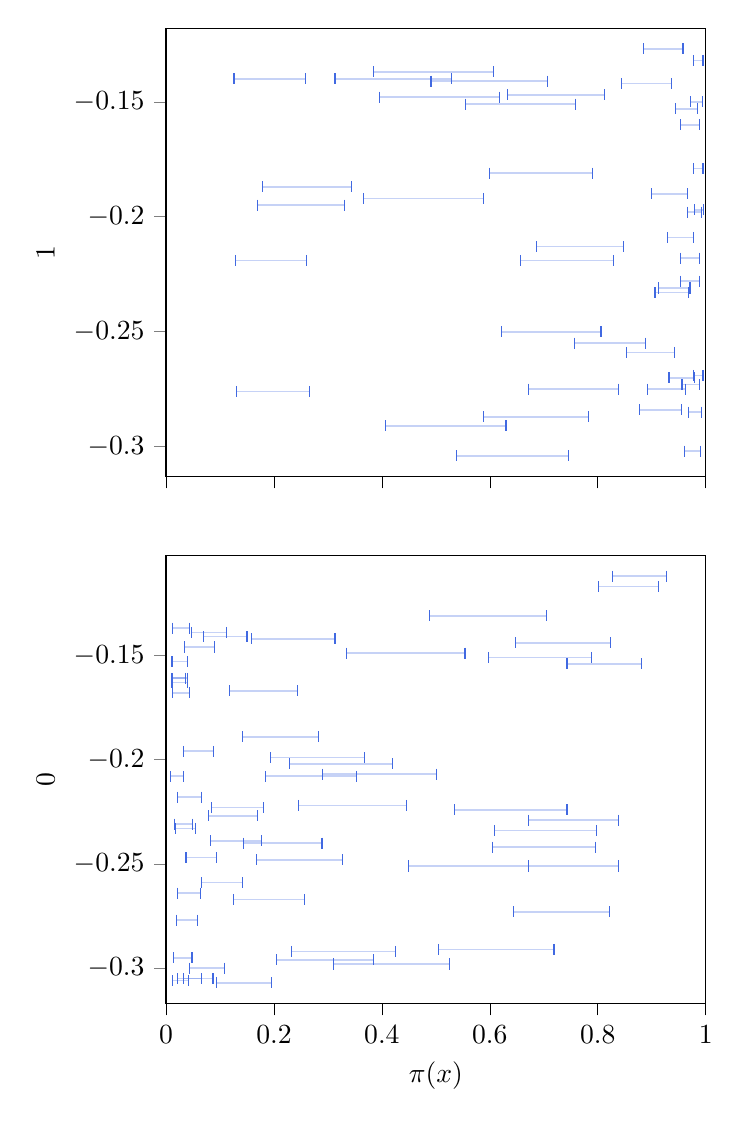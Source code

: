 % This file was created with tikzplotlib v0.10.1.
\begin{tikzpicture}

\definecolor{darkgray176}{RGB}{176,176,176}
\definecolor{royalblue}{RGB}{65,105,225}

\begin{groupplot}[group style={group size=1 by 2}]
\nextgroupplot[
scaled x ticks=manual:{}{\pgfmathparse{#1}},
tick align=outside,
tick pos=left,
x grid style={darkgray176},
xmin=0, xmax=1,
xtick style={color=black},
xticklabels={},
ylabel={1},
ymin=-0.313, ymax=-0.118
]
\addplot [draw=royalblue, fill=royalblue, mark=|, only marks]
table{%
x  y
0.929 -0.209
0.978 -0.209
};
\addplot [draw=royalblue, fill=royalblue, mark=|, only marks]
table{%
x  y
0.972 -0.15
0.994 -0.15
};
\addplot [draw=royalblue, fill=royalblue, mark=|, only marks]
table{%
x  y
0.98 -0.197
0.996 -0.197
};
\addplot [draw=royalblue, fill=royalblue, mark=|, only marks]
table{%
x  y
0.366 -0.192
0.589 -0.192
};
\addplot [draw=royalblue, fill=royalblue, mark=|, only marks]
table{%
x  y
0.932 -0.27
0.979 -0.27
};
\addplot [draw=royalblue, fill=royalblue, mark=|, only marks]
table{%
x  y
0.961 -0.302
0.99 -0.302
};
\addplot [draw=royalblue, fill=royalblue, mark=|, only marks]
table{%
x  y
0.538 -0.304
0.745 -0.304
};
\addplot [draw=royalblue, fill=royalblue, mark=|, only marks]
table{%
x  y
0.656 -0.219
0.829 -0.219
};
\addplot [draw=royalblue, fill=royalblue, mark=|, only marks]
table{%
x  y
0.131 -0.276
0.266 -0.276
};
\addplot [draw=royalblue, fill=royalblue, mark=|, only marks]
table{%
x  y
0.9 -0.19
0.966 -0.19
};
\addplot [draw=royalblue, fill=royalblue, mark=|, only marks]
table{%
x  y
0.313 -0.14
0.529 -0.14
};
\addplot [draw=royalblue, fill=royalblue, mark=|, only marks]
table{%
x  y
0.178 -0.187
0.344 -0.187
};
\addplot [draw=royalblue, fill=royalblue, mark=|, only marks]
table{%
x  y
0.954 -0.16
0.988 -0.16
};
\addplot [draw=royalblue, fill=royalblue, mark=|, only marks]
table{%
x  y
0.892 -0.275
0.962 -0.275
};
\addplot [draw=royalblue, fill=royalblue, mark=|, only marks]
table{%
x  y
0.954 -0.218
0.988 -0.218
};
\addplot [draw=royalblue, fill=royalblue, mark=|, only marks]
table{%
x  y
0.687 -0.213
0.848 -0.213
};
\addplot [draw=royalblue, fill=royalblue, mark=|, only marks]
table{%
x  y
0.491 -0.141
0.707 -0.141
};
\addplot [draw=royalblue, fill=royalblue, mark=|, only marks]
table{%
x  y
0.672 -0.275
0.839 -0.275
};
\addplot [draw=royalblue, fill=royalblue, mark=|, only marks]
table{%
x  y
0.126 -0.14
0.258 -0.14
};
\addplot [draw=royalblue, fill=royalblue, mark=|, only marks]
table{%
x  y
0.128 -0.219
0.261 -0.219
};
\addplot [draw=royalblue, fill=royalblue, mark=|, only marks]
table{%
x  y
0.588 -0.287
0.783 -0.287
};
\addplot [draw=royalblue, fill=royalblue, mark=|, only marks]
table{%
x  y
0.406 -0.291
0.63 -0.291
};
\addplot [draw=royalblue, fill=royalblue, mark=|, only marks]
table{%
x  y
0.978 -0.269
0.995 -0.269
};
\addplot [draw=royalblue, fill=royalblue, mark=|, only marks]
table{%
x  y
0.169 -0.195
0.331 -0.195
};
\addplot [draw=royalblue, fill=royalblue, mark=|, only marks]
table{%
x  y
0.978 -0.179
0.995 -0.179
};
\addplot [draw=royalblue, fill=royalblue, mark=|, only marks]
table{%
x  y
0.632 -0.147
0.813 -0.147
};
\addplot [draw=royalblue, fill=royalblue, mark=|, only marks]
table{%
x  y
0.944 -0.153
0.984 -0.153
};
\addplot [draw=royalblue, fill=royalblue, mark=|, only marks]
table{%
x  y
0.384 -0.137
0.607 -0.137
};
\addplot [draw=royalblue, fill=royalblue, mark=|, only marks]
table{%
x  y
0.906 -0.233
0.968 -0.233
};
\addplot [draw=royalblue, fill=royalblue, mark=|, only marks]
table{%
x  y
0.854 -0.259
0.942 -0.259
};
\addplot [draw=royalblue, fill=royalblue, mark=|, only marks]
table{%
x  y
0.6 -0.181
0.791 -0.181
};
\addplot [draw=royalblue, fill=royalblue, mark=|, only marks]
table{%
x  y
0.956 -0.273
0.989 -0.273
};
\addplot [draw=royalblue, fill=royalblue, mark=|, only marks]
table{%
x  y
0.884 -0.127
0.958 -0.127
};
\addplot [draw=royalblue, fill=royalblue, mark=|, only marks]
table{%
x  y
0.877 -0.284
0.955 -0.284
};
\addplot [draw=royalblue, fill=royalblue, mark=|, only marks]
table{%
x  y
0.395 -0.148
0.618 -0.148
};
\addplot [draw=royalblue, fill=royalblue, mark=|, only marks]
table{%
x  y
0.757 -0.255
0.889 -0.255
};
\addplot [draw=royalblue, fill=royalblue, mark=|, only marks]
table{%
x  y
0.555 -0.151
0.758 -0.151
};
\addplot [draw=royalblue, fill=royalblue, mark=|, only marks]
table{%
x  y
0.967 -0.198
0.992 -0.198
};
\addplot [draw=royalblue, fill=royalblue, mark=|, only marks]
table{%
x  y
0.968 -0.285
0.992 -0.285
};
\addplot [draw=royalblue, fill=royalblue, mark=|, only marks]
table{%
x  y
0.978 -0.132
0.995 -0.132
};
\addplot [draw=royalblue, fill=royalblue, mark=|, only marks]
table{%
x  y
0.621 -0.25
0.806 -0.25
};
\addplot [draw=royalblue, fill=royalblue, mark=|, only marks]
table{%
x  y
0.912 -0.231
0.971 -0.231
};
\addplot [draw=royalblue, fill=royalblue, mark=|, only marks]
table{%
x  y
0.953 -0.228
0.988 -0.228
};
\addplot [draw=royalblue, fill=royalblue, mark=|, only marks]
table{%
x  y
0.844 -0.142
0.936 -0.142
};
\addplot [semithick, royalblue, opacity=0.3]
table {%
0.929 -0.209
0.978 -0.209
};
\addplot [semithick, royalblue, opacity=0.3]
table {%
0.972 -0.15
0.994 -0.15
};
\addplot [semithick, royalblue, opacity=0.3]
table {%
0.98 -0.197
0.996 -0.197
};
\addplot [semithick, royalblue, opacity=0.3]
table {%
0.366 -0.192
0.589 -0.192
};
\addplot [semithick, royalblue, opacity=0.3]
table {%
0.932 -0.27
0.979 -0.27
};
\addplot [semithick, royalblue, opacity=0.3]
table {%
0.961 -0.302
0.99 -0.302
};
\addplot [semithick, royalblue, opacity=0.3]
table {%
0.538 -0.304
0.745 -0.304
};
\addplot [semithick, royalblue, opacity=0.3]
table {%
0.656 -0.219
0.829 -0.219
};
\addplot [semithick, royalblue, opacity=0.3]
table {%
0.131 -0.276
0.266 -0.276
};
\addplot [semithick, royalblue, opacity=0.3]
table {%
0.9 -0.19
0.966 -0.19
};
\addplot [semithick, royalblue, opacity=0.3]
table {%
0.313 -0.14
0.529 -0.14
};
\addplot [semithick, royalblue, opacity=0.3]
table {%
0.178 -0.187
0.344 -0.187
};
\addplot [semithick, royalblue, opacity=0.3]
table {%
0.954 -0.16
0.988 -0.16
};
\addplot [semithick, royalblue, opacity=0.3]
table {%
0.892 -0.275
0.962 -0.275
};
\addplot [semithick, royalblue, opacity=0.3]
table {%
0.954 -0.218
0.988 -0.218
};
\addplot [semithick, royalblue, opacity=0.3]
table {%
0.687 -0.213
0.848 -0.213
};
\addplot [semithick, royalblue, opacity=0.3]
table {%
0.491 -0.141
0.707 -0.141
};
\addplot [semithick, royalblue, opacity=0.3]
table {%
0.672 -0.275
0.839 -0.275
};
\addplot [semithick, royalblue, opacity=0.3]
table {%
0.126 -0.14
0.258 -0.14
};
\addplot [semithick, royalblue, opacity=0.3]
table {%
0.128 -0.219
0.261 -0.219
};
\addplot [semithick, royalblue, opacity=0.3]
table {%
0.588 -0.287
0.783 -0.287
};
\addplot [semithick, royalblue, opacity=0.3]
table {%
0.406 -0.291
0.63 -0.291
};
\addplot [semithick, royalblue, opacity=0.3]
table {%
0.978 -0.269
0.995 -0.269
};
\addplot [semithick, royalblue, opacity=0.3]
table {%
0.169 -0.195
0.331 -0.195
};
\addplot [semithick, royalblue, opacity=0.3]
table {%
0.978 -0.179
0.995 -0.179
};
\addplot [semithick, royalblue, opacity=0.3]
table {%
0.632 -0.147
0.813 -0.147
};
\addplot [semithick, royalblue, opacity=0.3]
table {%
0.944 -0.153
0.984 -0.153
};
\addplot [semithick, royalblue, opacity=0.3]
table {%
0.384 -0.137
0.607 -0.137
};
\addplot [semithick, royalblue, opacity=0.3]
table {%
0.906 -0.233
0.968 -0.233
};
\addplot [semithick, royalblue, opacity=0.3]
table {%
0.854 -0.259
0.942 -0.259
};
\addplot [semithick, royalblue, opacity=0.3]
table {%
0.6 -0.181
0.791 -0.181
};
\addplot [semithick, royalblue, opacity=0.3]
table {%
0.956 -0.273
0.989 -0.273
};
\addplot [semithick, royalblue, opacity=0.3]
table {%
0.884 -0.127
0.958 -0.127
};
\addplot [semithick, royalblue, opacity=0.3]
table {%
0.877 -0.284
0.955 -0.284
};
\addplot [semithick, royalblue, opacity=0.3]
table {%
0.395 -0.148
0.618 -0.148
};
\addplot [semithick, royalblue, opacity=0.3]
table {%
0.757 -0.255
0.889 -0.255
};
\addplot [semithick, royalblue, opacity=0.3]
table {%
0.555 -0.151
0.758 -0.151
};
\addplot [semithick, royalblue, opacity=0.3]
table {%
0.967 -0.198
0.992 -0.198
};
\addplot [semithick, royalblue, opacity=0.3]
table {%
0.968 -0.285
0.992 -0.285
};
\addplot [semithick, royalblue, opacity=0.3]
table {%
0.978 -0.132
0.995 -0.132
};
\addplot [semithick, royalblue, opacity=0.3]
table {%
0.621 -0.25
0.806 -0.25
};
\addplot [semithick, royalblue, opacity=0.3]
table {%
0.912 -0.231
0.971 -0.231
};
\addplot [semithick, royalblue, opacity=0.3]
table {%
0.953 -0.228
0.988 -0.228
};
\addplot [semithick, royalblue, opacity=0.3]
table {%
0.844 -0.142
0.936 -0.142
};

\nextgroupplot[
tick align=outside,
tick pos=left,
x grid style={darkgray176},
xlabel={\(\displaystyle \pi(x)\)},
xmin=0, xmax=1,
xtick style={color=black},
ylabel={0},
ymin=-0.317, ymax=-0.102
]
\addplot [draw=royalblue, fill=royalblue, mark=|, only marks]
table{%
x  y
0.246 -0.222
0.445 -0.222
};
\addplot [draw=royalblue, fill=royalblue, mark=|, only marks]
table{%
x  y
0.019 -0.277
0.059 -0.277
};
\addplot [draw=royalblue, fill=royalblue, mark=|, only marks]
table{%
x  y
0.034 -0.146
0.089 -0.146
};
\addplot [draw=royalblue, fill=royalblue, mark=|, only marks]
table{%
x  y
0.233 -0.292
0.426 -0.292
};
\addplot [draw=royalblue, fill=royalblue, mark=|, only marks]
table{%
x  y
0.085 -0.223
0.181 -0.223
};
\addplot [draw=royalblue, fill=royalblue, mark=|, only marks]
table{%
x  y
0.671 -0.251
0.838 -0.251
};
\addplot [draw=royalblue, fill=royalblue, mark=|, only marks]
table{%
x  y
0.011 -0.161
0.04 -0.161
};
\addplot [draw=royalblue, fill=royalblue, mark=|, only marks]
table{%
x  y
0.193 -0.199
0.367 -0.199
};
\addplot [draw=royalblue, fill=royalblue, mark=|, only marks]
table{%
x  y
0.017 -0.233
0.054 -0.233
};
\addplot [draw=royalblue, fill=royalblue, mark=|, only marks]
table{%
x  y
0.158 -0.142
0.313 -0.142
};
\addplot [draw=royalblue, fill=royalblue, mark=|, only marks]
table{%
x  y
0.011 -0.153
0.04 -0.153
};
\addplot [draw=royalblue, fill=royalblue, mark=|, only marks]
table{%
x  y
0.141 -0.189
0.283 -0.189
};
\addplot [draw=royalblue, fill=royalblue, mark=|, only marks]
table{%
x  y
0.743 -0.154
0.881 -0.154
};
\addplot [draw=royalblue, fill=royalblue, mark=|, only marks]
table{%
x  y
0.012 -0.306
0.041 -0.306
};
\addplot [draw=royalblue, fill=royalblue, mark=|, only marks]
table{%
x  y
0.29 -0.207
0.501 -0.207
};
\addplot [draw=royalblue, fill=royalblue, mark=|, only marks]
table{%
x  y
0.093 -0.307
0.196 -0.307
};
\addplot [draw=royalblue, fill=royalblue, mark=|, only marks]
table{%
x  y
0.01 -0.161
0.036 -0.161
};
\addplot [draw=royalblue, fill=royalblue, mark=|, only marks]
table{%
x  y
0.079 -0.227
0.169 -0.227
};
\addplot [draw=royalblue, fill=royalblue, mark=|, only marks]
table{%
x  y
0.605 -0.242
0.795 -0.242
};
\addplot [draw=royalblue, fill=royalblue, mark=|, only marks]
table{%
x  y
0.118 -0.167
0.244 -0.167
};
\addplot [draw=royalblue, fill=royalblue, mark=|, only marks]
table{%
x  y
0.014 -0.295
0.048 -0.295
};
\addplot [draw=royalblue, fill=royalblue, mark=|, only marks]
table{%
x  y
0.45 -0.251
0.671 -0.251
};
\addplot [draw=royalblue, fill=royalblue, mark=|, only marks]
table{%
x  y
0.335 -0.149
0.554 -0.149
};
\addplot [draw=royalblue, fill=royalblue, mark=|, only marks]
table{%
x  y
0.144 -0.24
0.289 -0.24
};
\addplot [draw=royalblue, fill=royalblue, mark=|, only marks]
table{%
x  y
0.505 -0.291
0.719 -0.291
};
\addplot [draw=royalblue, fill=royalblue, mark=|, only marks]
table{%
x  y
0.015 -0.231
0.049 -0.231
};
\addplot [draw=royalblue, fill=royalblue, mark=|, only marks]
table{%
x  y
0.648 -0.144
0.824 -0.144
};
\addplot [draw=royalblue, fill=royalblue, mark=|, only marks]
table{%
x  y
0.011 -0.163
0.039 -0.163
};
\addplot [draw=royalblue, fill=royalblue, mark=|, only marks]
table{%
x  y
0.184 -0.208
0.353 -0.208
};
\addplot [draw=royalblue, fill=royalblue, mark=|, only marks]
table{%
x  y
0.125 -0.267
0.256 -0.267
};
\addplot [draw=royalblue, fill=royalblue, mark=|, only marks]
table{%
x  y
0.488 -0.131
0.705 -0.131
};
\addplot [draw=royalblue, fill=royalblue, mark=|, only marks]
table{%
x  y
0.801 -0.117
0.912 -0.117
};
\addplot [draw=royalblue, fill=royalblue, mark=|, only marks]
table{%
x  y
0.037 -0.247
0.094 -0.247
};
\addplot [draw=royalblue, fill=royalblue, mark=|, only marks]
table{%
x  y
0.012 -0.137
0.043 -0.137
};
\addplot [draw=royalblue, fill=royalblue, mark=|, only marks]
table{%
x  y
0.167 -0.248
0.327 -0.248
};
\addplot [draw=royalblue, fill=royalblue, mark=|, only marks]
table{%
x  y
0.022 -0.305
0.066 -0.305
};
\addplot [draw=royalblue, fill=royalblue, mark=|, only marks]
table{%
x  y
0.044 -0.3
0.108 -0.3
};
\addplot [draw=royalblue, fill=royalblue, mark=|, only marks]
table{%
x  y
0.204 -0.296
0.385 -0.296
};
\addplot [draw=royalblue, fill=royalblue, mark=|, only marks]
table{%
x  y
0.065 -0.259
0.141 -0.259
};
\addplot [draw=royalblue, fill=royalblue, mark=|, only marks]
table{%
x  y
0.022 -0.218
0.065 -0.218
};
\addplot [draw=royalblue, fill=royalblue, mark=|, only marks]
table{%
x  y
0.672 -0.229
0.839 -0.229
};
\addplot [draw=royalblue, fill=royalblue, mark=|, only marks]
table{%
x  y
0.033 -0.305
0.087 -0.305
};
\addplot [draw=royalblue, fill=royalblue, mark=|, only marks]
table{%
x  y
0.047 -0.139
0.112 -0.139
};
\addplot [draw=royalblue, fill=royalblue, mark=|, only marks]
table{%
x  y
0.012 -0.168
0.043 -0.168
};
\addplot [draw=royalblue, fill=royalblue, mark=|, only marks]
table{%
x  y
0.083 -0.239
0.177 -0.239
};
\addplot [draw=royalblue, fill=royalblue, mark=|, only marks]
table{%
x  y
0.069 -0.141
0.15 -0.141
};
\addplot [draw=royalblue, fill=royalblue, mark=|, only marks]
table{%
x  y
0.228 -0.202
0.42 -0.202
};
\addplot [draw=royalblue, fill=royalblue, mark=|, only marks]
table{%
x  y
0.608 -0.234
0.797 -0.234
};
\addplot [draw=royalblue, fill=royalblue, mark=|, only marks]
table{%
x  y
0.535 -0.224
0.743 -0.224
};
\addplot [draw=royalblue, fill=royalblue, mark=|, only marks]
table{%
x  y
0.009 -0.208
0.033 -0.208
};
\addplot [draw=royalblue, fill=royalblue, mark=|, only marks]
table{%
x  y
0.597 -0.151
0.789 -0.151
};
\addplot [draw=royalblue, fill=royalblue, mark=|, only marks]
table{%
x  y
0.644 -0.273
0.821 -0.273
};
\addplot [draw=royalblue, fill=royalblue, mark=|, only marks]
table{%
x  y
0.033 -0.196
0.088 -0.196
};
\addplot [draw=royalblue, fill=royalblue, mark=|, only marks]
table{%
x  y
0.311 -0.298
0.526 -0.298
};
\addplot [draw=royalblue, fill=royalblue, mark=|, only marks]
table{%
x  y
0.827 -0.112
0.927 -0.112
};
\addplot [draw=royalblue, fill=royalblue, mark=|, only marks]
table{%
x  y
0.021 -0.264
0.064 -0.264
};
\addplot [semithick, royalblue, opacity=0.3]
table {%
0.246 -0.222
0.445 -0.222
};
\addplot [semithick, royalblue, opacity=0.3]
table {%
0.019 -0.277
0.059 -0.277
};
\addplot [semithick, royalblue, opacity=0.3]
table {%
0.034 -0.146
0.089 -0.146
};
\addplot [semithick, royalblue, opacity=0.3]
table {%
0.233 -0.292
0.426 -0.292
};
\addplot [semithick, royalblue, opacity=0.3]
table {%
0.085 -0.223
0.181 -0.223
};
\addplot [semithick, royalblue, opacity=0.3]
table {%
0.671 -0.251
0.838 -0.251
};
\addplot [semithick, royalblue, opacity=0.3]
table {%
0.011 -0.161
0.04 -0.161
};
\addplot [semithick, royalblue, opacity=0.3]
table {%
0.193 -0.199
0.367 -0.199
};
\addplot [semithick, royalblue, opacity=0.3]
table {%
0.017 -0.233
0.054 -0.233
};
\addplot [semithick, royalblue, opacity=0.3]
table {%
0.158 -0.142
0.313 -0.142
};
\addplot [semithick, royalblue, opacity=0.3]
table {%
0.011 -0.153
0.04 -0.153
};
\addplot [semithick, royalblue, opacity=0.3]
table {%
0.141 -0.189
0.283 -0.189
};
\addplot [semithick, royalblue, opacity=0.3]
table {%
0.743 -0.154
0.881 -0.154
};
\addplot [semithick, royalblue, opacity=0.3]
table {%
0.012 -0.306
0.041 -0.306
};
\addplot [semithick, royalblue, opacity=0.3]
table {%
0.29 -0.207
0.501 -0.207
};
\addplot [semithick, royalblue, opacity=0.3]
table {%
0.093 -0.307
0.196 -0.307
};
\addplot [semithick, royalblue, opacity=0.3]
table {%
0.01 -0.161
0.036 -0.161
};
\addplot [semithick, royalblue, opacity=0.3]
table {%
0.079 -0.227
0.169 -0.227
};
\addplot [semithick, royalblue, opacity=0.3]
table {%
0.605 -0.242
0.795 -0.242
};
\addplot [semithick, royalblue, opacity=0.3]
table {%
0.118 -0.167
0.244 -0.167
};
\addplot [semithick, royalblue, opacity=0.3]
table {%
0.014 -0.295
0.048 -0.295
};
\addplot [semithick, royalblue, opacity=0.3]
table {%
0.45 -0.251
0.671 -0.251
};
\addplot [semithick, royalblue, opacity=0.3]
table {%
0.335 -0.149
0.554 -0.149
};
\addplot [semithick, royalblue, opacity=0.3]
table {%
0.144 -0.24
0.289 -0.24
};
\addplot [semithick, royalblue, opacity=0.3]
table {%
0.505 -0.291
0.719 -0.291
};
\addplot [semithick, royalblue, opacity=0.3]
table {%
0.015 -0.231
0.049 -0.231
};
\addplot [semithick, royalblue, opacity=0.3]
table {%
0.648 -0.144
0.824 -0.144
};
\addplot [semithick, royalblue, opacity=0.3]
table {%
0.011 -0.163
0.039 -0.163
};
\addplot [semithick, royalblue, opacity=0.3]
table {%
0.184 -0.208
0.353 -0.208
};
\addplot [semithick, royalblue, opacity=0.3]
table {%
0.125 -0.267
0.256 -0.267
};
\addplot [semithick, royalblue, opacity=0.3]
table {%
0.488 -0.131
0.705 -0.131
};
\addplot [semithick, royalblue, opacity=0.3]
table {%
0.801 -0.117
0.912 -0.117
};
\addplot [semithick, royalblue, opacity=0.3]
table {%
0.037 -0.247
0.094 -0.247
};
\addplot [semithick, royalblue, opacity=0.3]
table {%
0.012 -0.137
0.043 -0.137
};
\addplot [semithick, royalblue, opacity=0.3]
table {%
0.167 -0.248
0.327 -0.248
};
\addplot [semithick, royalblue, opacity=0.3]
table {%
0.022 -0.305
0.066 -0.305
};
\addplot [semithick, royalblue, opacity=0.3]
table {%
0.044 -0.3
0.108 -0.3
};
\addplot [semithick, royalblue, opacity=0.3]
table {%
0.204 -0.296
0.385 -0.296
};
\addplot [semithick, royalblue, opacity=0.3]
table {%
0.065 -0.259
0.141 -0.259
};
\addplot [semithick, royalblue, opacity=0.3]
table {%
0.022 -0.218
0.065 -0.218
};
\addplot [semithick, royalblue, opacity=0.3]
table {%
0.672 -0.229
0.839 -0.229
};
\addplot [semithick, royalblue, opacity=0.3]
table {%
0.033 -0.305
0.087 -0.305
};
\addplot [semithick, royalblue, opacity=0.3]
table {%
0.047 -0.139
0.112 -0.139
};
\addplot [semithick, royalblue, opacity=0.3]
table {%
0.012 -0.168
0.043 -0.168
};
\addplot [semithick, royalblue, opacity=0.3]
table {%
0.083 -0.239
0.177 -0.239
};
\addplot [semithick, royalblue, opacity=0.3]
table {%
0.069 -0.141
0.15 -0.141
};
\addplot [semithick, royalblue, opacity=0.3]
table {%
0.228 -0.202
0.42 -0.202
};
\addplot [semithick, royalblue, opacity=0.3]
table {%
0.608 -0.234
0.797 -0.234
};
\addplot [semithick, royalblue, opacity=0.3]
table {%
0.535 -0.224
0.743 -0.224
};
\addplot [semithick, royalblue, opacity=0.3]
table {%
0.009 -0.208
0.033 -0.208
};
\addplot [semithick, royalblue, opacity=0.3]
table {%
0.597 -0.151
0.789 -0.151
};
\addplot [semithick, royalblue, opacity=0.3]
table {%
0.644 -0.273
0.821 -0.273
};
\addplot [semithick, royalblue, opacity=0.3]
table {%
0.033 -0.196
0.088 -0.196
};
\addplot [semithick, royalblue, opacity=0.3]
table {%
0.311 -0.298
0.526 -0.298
};
\addplot [semithick, royalblue, opacity=0.3]
table {%
0.827 -0.112
0.927 -0.112
};
\addplot [semithick, royalblue, opacity=0.3]
table {%
0.021 -0.264
0.064 -0.264
};
\end{groupplot}

\end{tikzpicture}
